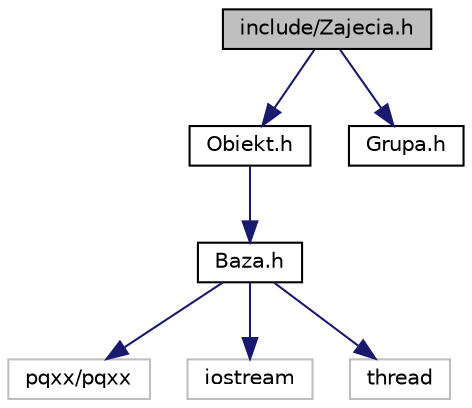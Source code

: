 digraph "include/Zajecia.h"
{
 // LATEX_PDF_SIZE
  edge [fontname="Helvetica",fontsize="10",labelfontname="Helvetica",labelfontsize="10"];
  node [fontname="Helvetica",fontsize="10",shape=record];
  Node1 [label="include/Zajecia.h",height=0.2,width=0.4,color="black", fillcolor="grey75", style="filled", fontcolor="black",tooltip="Plik zawierajacy strukture reprezentujaca zajecia resocjalizacyjne."];
  Node1 -> Node2 [color="midnightblue",fontsize="10",style="solid",fontname="Helvetica"];
  Node2 [label="Obiekt.h",height=0.2,width=0.4,color="black", fillcolor="white", style="filled",URL="$Obiekt_8h.html",tooltip="Abstrakcyjna struktura przedstawiajaca obiekt bazodanowy."];
  Node2 -> Node3 [color="midnightblue",fontsize="10",style="solid",fontname="Helvetica"];
  Node3 [label="Baza.h",height=0.2,width=0.4,color="black", fillcolor="white", style="filled",URL="$Baza_8h.html",tooltip="Plik zawierajacy klase reprezentujaca interfejs pomiedzy baza a aplikacja."];
  Node3 -> Node4 [color="midnightblue",fontsize="10",style="solid",fontname="Helvetica"];
  Node4 [label="pqxx/pqxx",height=0.2,width=0.4,color="grey75", fillcolor="white", style="filled",tooltip=" "];
  Node3 -> Node5 [color="midnightblue",fontsize="10",style="solid",fontname="Helvetica"];
  Node5 [label="iostream",height=0.2,width=0.4,color="grey75", fillcolor="white", style="filled",tooltip=" "];
  Node3 -> Node6 [color="midnightblue",fontsize="10",style="solid",fontname="Helvetica"];
  Node6 [label="thread",height=0.2,width=0.4,color="grey75", fillcolor="white", style="filled",tooltip=" "];
  Node1 -> Node7 [color="midnightblue",fontsize="10",style="solid",fontname="Helvetica"];
  Node7 [label="Grupa.h",height=0.2,width=0.4,color="black", fillcolor="white", style="filled",URL="$Grupa_8h.html",tooltip="Plik zawierajacy obiket reprezentujacy grupe zajeciowa."];
}
